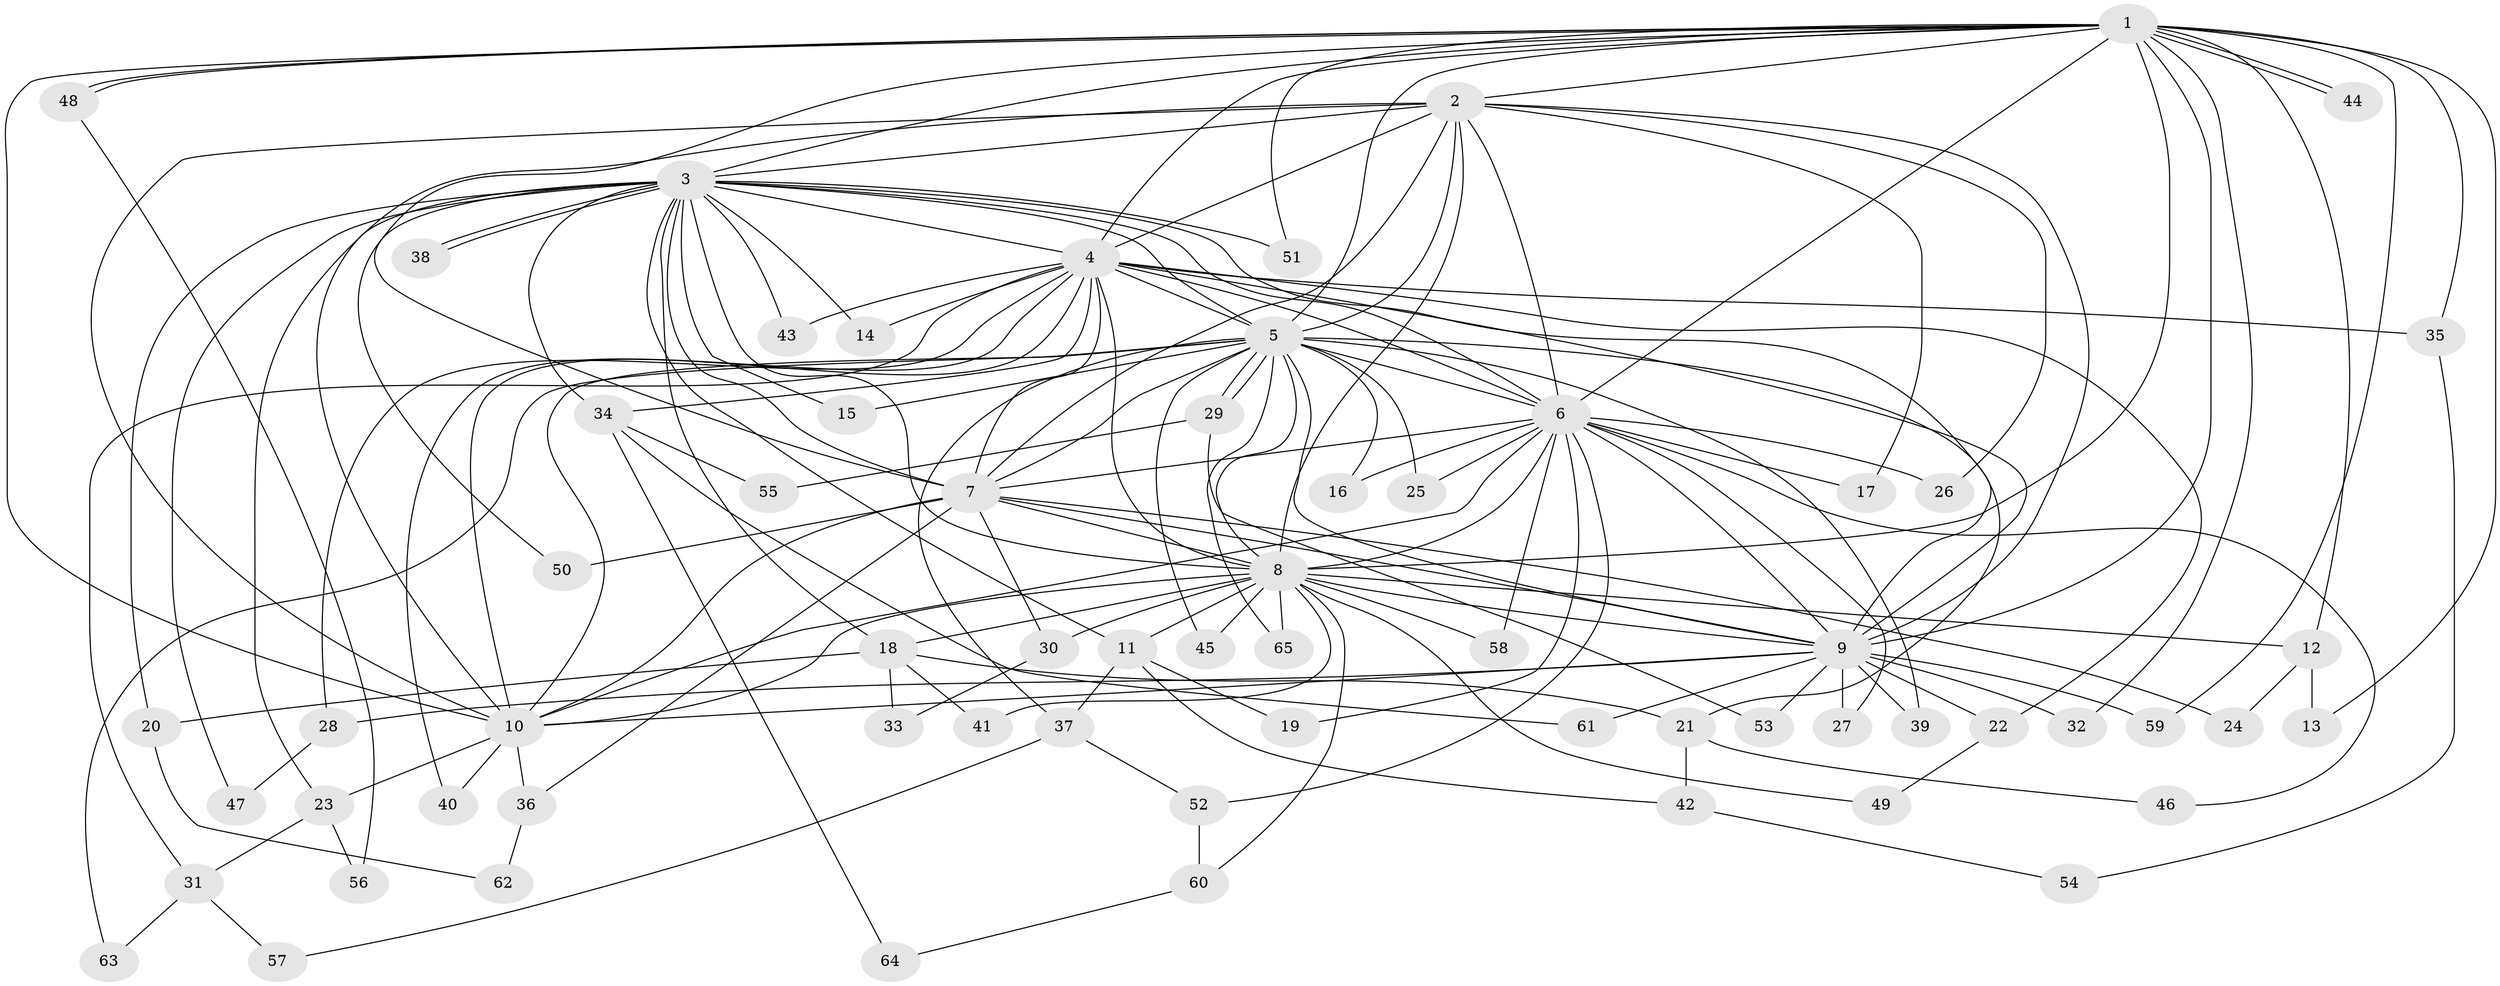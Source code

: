 // coarse degree distribution, {20: 0.03125, 7: 0.03125, 1: 0.40625, 2: 0.3125, 4: 0.03125, 17: 0.03125, 3: 0.125, 5: 0.03125}
// Generated by graph-tools (version 1.1) at 2025/48/03/04/25 21:48:46]
// undirected, 65 vertices, 155 edges
graph export_dot {
graph [start="1"]
  node [color=gray90,style=filled];
  1;
  2;
  3;
  4;
  5;
  6;
  7;
  8;
  9;
  10;
  11;
  12;
  13;
  14;
  15;
  16;
  17;
  18;
  19;
  20;
  21;
  22;
  23;
  24;
  25;
  26;
  27;
  28;
  29;
  30;
  31;
  32;
  33;
  34;
  35;
  36;
  37;
  38;
  39;
  40;
  41;
  42;
  43;
  44;
  45;
  46;
  47;
  48;
  49;
  50;
  51;
  52;
  53;
  54;
  55;
  56;
  57;
  58;
  59;
  60;
  61;
  62;
  63;
  64;
  65;
  1 -- 2;
  1 -- 3;
  1 -- 4;
  1 -- 5;
  1 -- 6;
  1 -- 7;
  1 -- 8;
  1 -- 9;
  1 -- 10;
  1 -- 12;
  1 -- 13;
  1 -- 32;
  1 -- 35;
  1 -- 44;
  1 -- 44;
  1 -- 48;
  1 -- 48;
  1 -- 51;
  1 -- 59;
  2 -- 3;
  2 -- 4;
  2 -- 5;
  2 -- 6;
  2 -- 7;
  2 -- 8;
  2 -- 9;
  2 -- 10;
  2 -- 17;
  2 -- 23;
  2 -- 26;
  3 -- 4;
  3 -- 5;
  3 -- 6;
  3 -- 7;
  3 -- 8;
  3 -- 9;
  3 -- 10;
  3 -- 11;
  3 -- 14;
  3 -- 15;
  3 -- 18;
  3 -- 20;
  3 -- 34;
  3 -- 38;
  3 -- 38;
  3 -- 43;
  3 -- 47;
  3 -- 50;
  3 -- 51;
  4 -- 5;
  4 -- 6;
  4 -- 7;
  4 -- 8;
  4 -- 9;
  4 -- 10;
  4 -- 14;
  4 -- 22;
  4 -- 28;
  4 -- 31;
  4 -- 34;
  4 -- 35;
  4 -- 40;
  4 -- 43;
  5 -- 6;
  5 -- 7;
  5 -- 8;
  5 -- 9;
  5 -- 10;
  5 -- 15;
  5 -- 16;
  5 -- 21;
  5 -- 25;
  5 -- 29;
  5 -- 29;
  5 -- 37;
  5 -- 39;
  5 -- 45;
  5 -- 63;
  5 -- 65;
  6 -- 7;
  6 -- 8;
  6 -- 9;
  6 -- 10;
  6 -- 16;
  6 -- 17;
  6 -- 19;
  6 -- 25;
  6 -- 26;
  6 -- 27;
  6 -- 46;
  6 -- 52;
  6 -- 58;
  7 -- 8;
  7 -- 9;
  7 -- 10;
  7 -- 24;
  7 -- 30;
  7 -- 36;
  7 -- 50;
  8 -- 9;
  8 -- 10;
  8 -- 11;
  8 -- 12;
  8 -- 18;
  8 -- 30;
  8 -- 41;
  8 -- 45;
  8 -- 49;
  8 -- 58;
  8 -- 60;
  8 -- 65;
  9 -- 10;
  9 -- 22;
  9 -- 27;
  9 -- 28;
  9 -- 32;
  9 -- 39;
  9 -- 53;
  9 -- 59;
  9 -- 61;
  10 -- 23;
  10 -- 36;
  10 -- 40;
  11 -- 19;
  11 -- 37;
  11 -- 42;
  12 -- 13;
  12 -- 24;
  18 -- 20;
  18 -- 21;
  18 -- 33;
  18 -- 41;
  20 -- 62;
  21 -- 42;
  21 -- 46;
  22 -- 49;
  23 -- 31;
  23 -- 56;
  28 -- 47;
  29 -- 53;
  29 -- 55;
  30 -- 33;
  31 -- 57;
  31 -- 63;
  34 -- 55;
  34 -- 61;
  34 -- 64;
  35 -- 54;
  36 -- 62;
  37 -- 52;
  37 -- 57;
  42 -- 54;
  48 -- 56;
  52 -- 60;
  60 -- 64;
}
